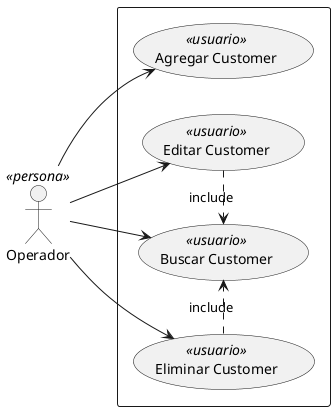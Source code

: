 @startuml
	left to right direction
	skinparam packageStyle rectangle
	Operador <<persona>> as Actor
	rectangle {
		(Agregar Customer) as CreateUC <<usuario>>
		(Editar Customer) as EditUC <<usuario>>
		(Buscar Customer) as SearchUC <<usuario>>
		(Eliminar Customer) as DeleteUC <<usuario>>
		Actor -> CreateUC
		Actor -> EditUC
		Actor -> SearchUC
		Actor --> DeleteUC
		EditUC .> SearchUC : include
		DeleteUC .> SearchUC : include
	}
@enduml
